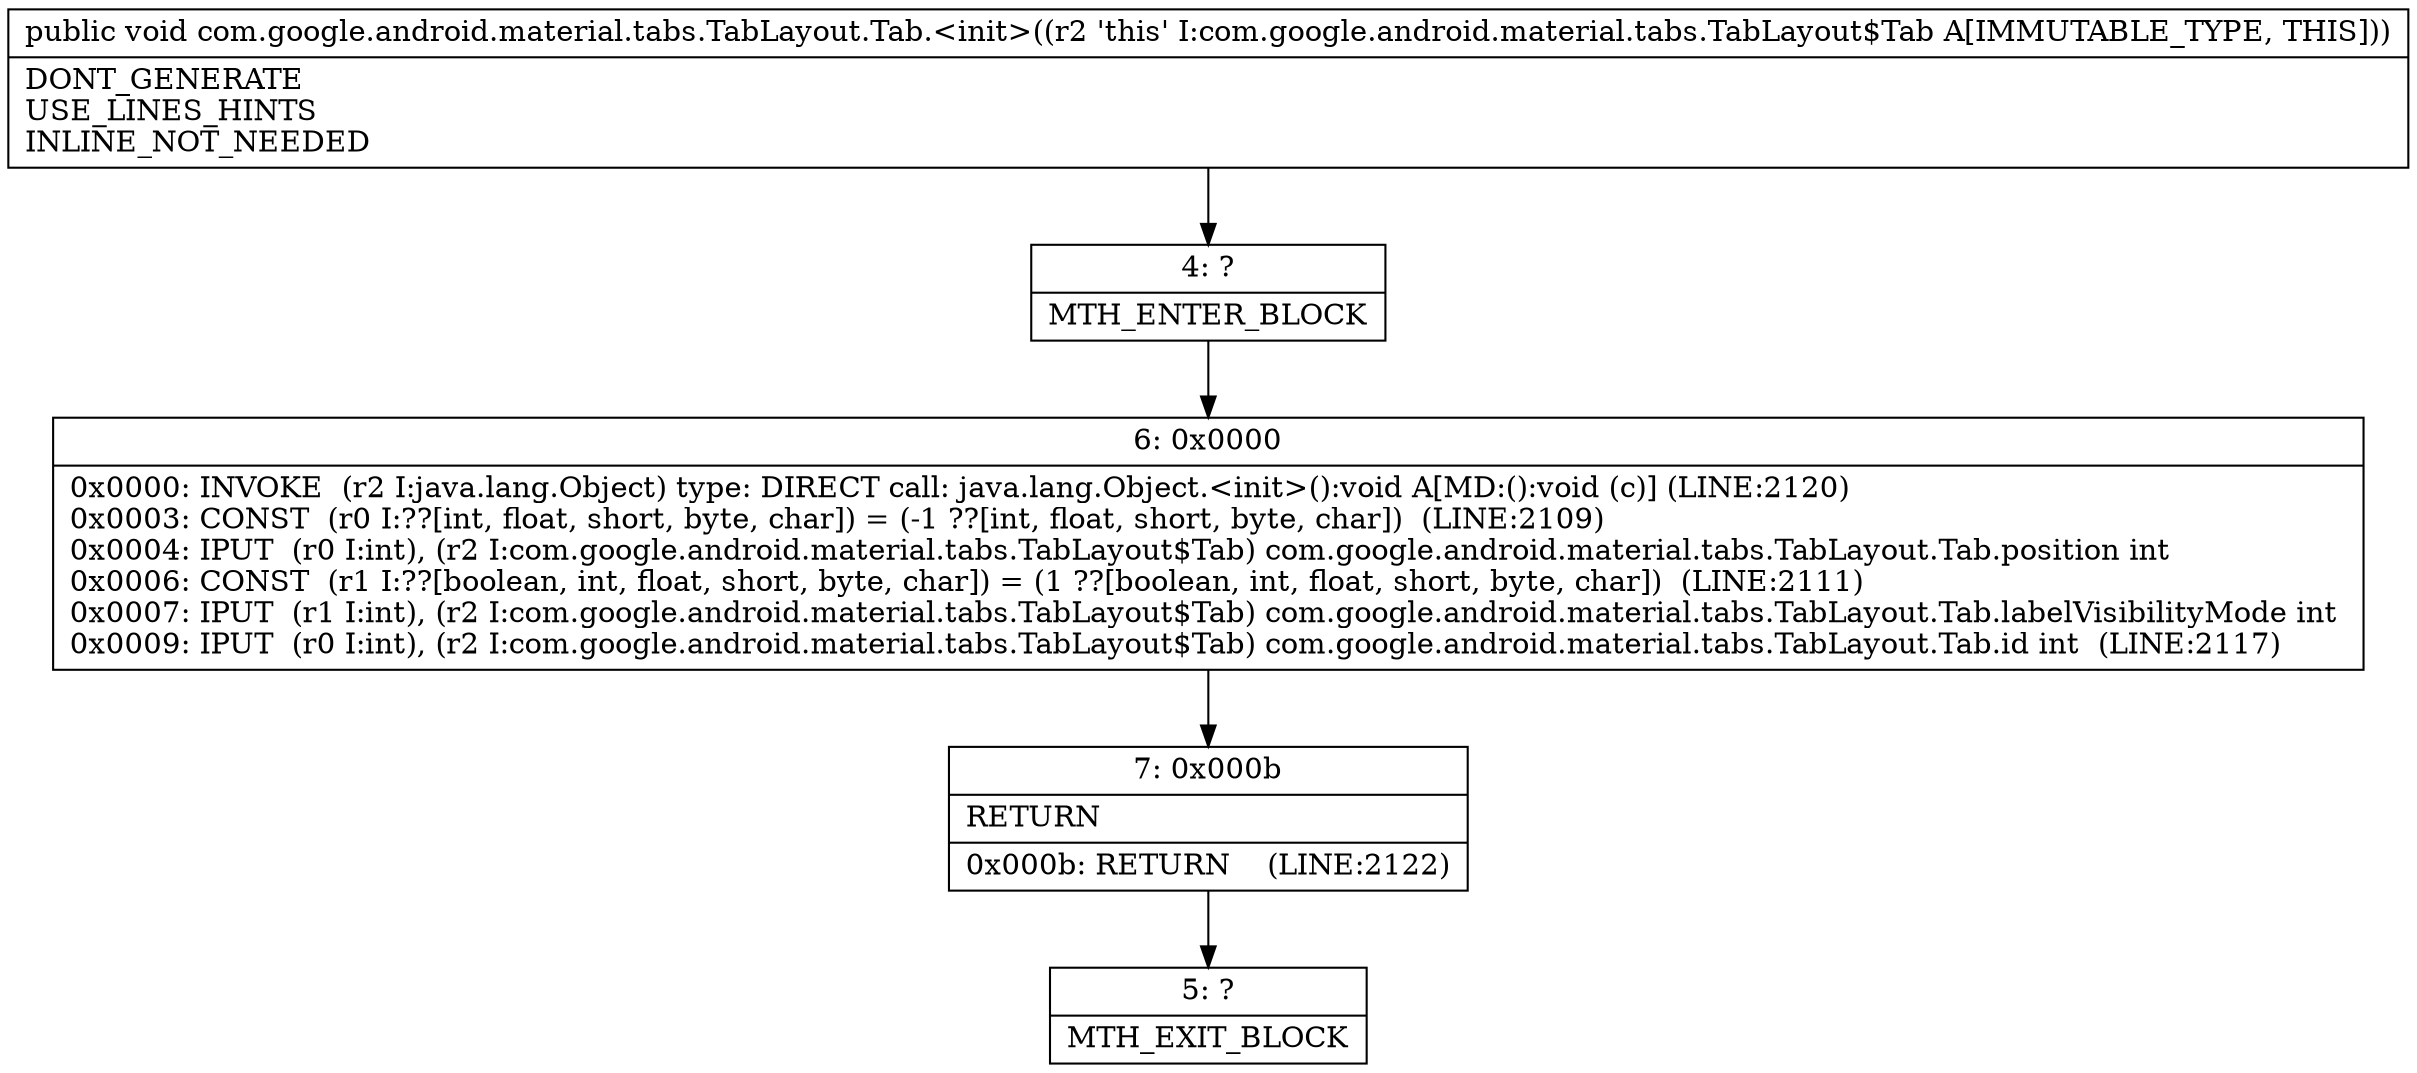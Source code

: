 digraph "CFG forcom.google.android.material.tabs.TabLayout.Tab.\<init\>()V" {
Node_4 [shape=record,label="{4\:\ ?|MTH_ENTER_BLOCK\l}"];
Node_6 [shape=record,label="{6\:\ 0x0000|0x0000: INVOKE  (r2 I:java.lang.Object) type: DIRECT call: java.lang.Object.\<init\>():void A[MD:():void (c)] (LINE:2120)\l0x0003: CONST  (r0 I:??[int, float, short, byte, char]) = (\-1 ??[int, float, short, byte, char])  (LINE:2109)\l0x0004: IPUT  (r0 I:int), (r2 I:com.google.android.material.tabs.TabLayout$Tab) com.google.android.material.tabs.TabLayout.Tab.position int \l0x0006: CONST  (r1 I:??[boolean, int, float, short, byte, char]) = (1 ??[boolean, int, float, short, byte, char])  (LINE:2111)\l0x0007: IPUT  (r1 I:int), (r2 I:com.google.android.material.tabs.TabLayout$Tab) com.google.android.material.tabs.TabLayout.Tab.labelVisibilityMode int \l0x0009: IPUT  (r0 I:int), (r2 I:com.google.android.material.tabs.TabLayout$Tab) com.google.android.material.tabs.TabLayout.Tab.id int  (LINE:2117)\l}"];
Node_7 [shape=record,label="{7\:\ 0x000b|RETURN\l|0x000b: RETURN    (LINE:2122)\l}"];
Node_5 [shape=record,label="{5\:\ ?|MTH_EXIT_BLOCK\l}"];
MethodNode[shape=record,label="{public void com.google.android.material.tabs.TabLayout.Tab.\<init\>((r2 'this' I:com.google.android.material.tabs.TabLayout$Tab A[IMMUTABLE_TYPE, THIS]))  | DONT_GENERATE\lUSE_LINES_HINTS\lINLINE_NOT_NEEDED\l}"];
MethodNode -> Node_4;Node_4 -> Node_6;
Node_6 -> Node_7;
Node_7 -> Node_5;
}

